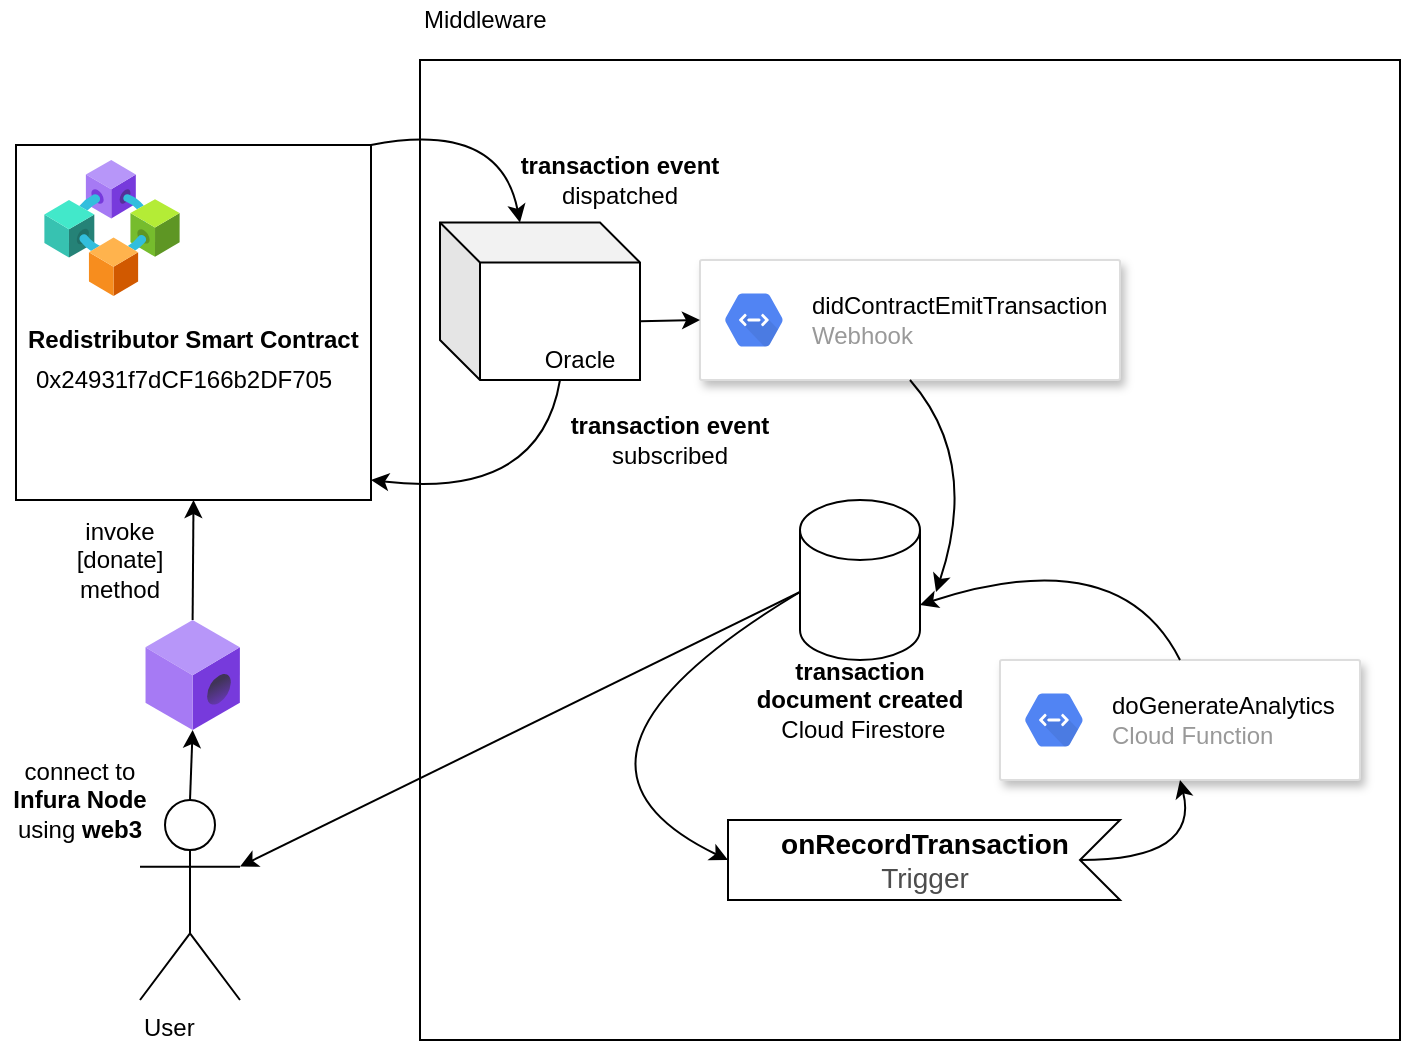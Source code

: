 <mxfile version="14.5.3" type="device"><diagram id="aK8kv8iuvQOiqIt5Z4Gs" name="Page-1"><mxGraphModel dx="1137" dy="685" grid="1" gridSize="10" guides="1" tooltips="1" connect="1" arrows="1" fold="1" page="1" pageScale="1" pageWidth="850" pageHeight="1100" math="0" shadow="0"><root><mxCell id="0"/><mxCell id="1" parent="0"/><mxCell id="9VQsJNrDwgzEsXlOuz4P-50" value="" style="whiteSpace=wrap;html=1;aspect=fixed;align=left;" vertex="1" parent="1"><mxGeometry x="240" y="70" width="490" height="490" as="geometry"/></mxCell><mxCell id="9VQsJNrDwgzEsXlOuz4P-3" value="" style="whiteSpace=wrap;html=1;aspect=fixed;" vertex="1" parent="1"><mxGeometry x="38" y="112.5" width="177.5" height="177.5" as="geometry"/></mxCell><mxCell id="9VQsJNrDwgzEsXlOuz4P-1" value="" style="shape=cylinder3;whiteSpace=wrap;html=1;boundedLbl=1;backgroundOutline=1;size=15;" vertex="1" parent="1"><mxGeometry x="430" y="290" width="60" height="80" as="geometry"/></mxCell><mxCell id="9VQsJNrDwgzEsXlOuz4P-4" value="Redistributor Smart Contract" style="text;html=1;strokeColor=none;fillColor=none;align=left;verticalAlign=middle;whiteSpace=wrap;rounded=0;fontStyle=1" vertex="1" parent="1"><mxGeometry x="41.75" y="200" width="228.25" height="20" as="geometry"/></mxCell><mxCell id="9VQsJNrDwgzEsXlOuz4P-5" value="0x24931f7dCF166b2DF705" style="text;html=1;strokeColor=none;fillColor=none;align=left;verticalAlign=middle;whiteSpace=wrap;rounded=0;" vertex="1" parent="1"><mxGeometry x="45.5" y="220" width="144.5" height="20" as="geometry"/></mxCell><mxCell id="9VQsJNrDwgzEsXlOuz4P-8" value="invoke [donate]&lt;br&gt;method" style="text;html=1;strokeColor=none;fillColor=none;align=center;verticalAlign=middle;whiteSpace=wrap;rounded=0;" vertex="1" parent="1"><mxGeometry x="60" y="310" width="60" height="20" as="geometry"/></mxCell><mxCell id="9VQsJNrDwgzEsXlOuz4P-10" value="User" style="shape=umlActor;verticalLabelPosition=bottom;verticalAlign=top;html=1;outlineConnect=0;align=left;" vertex="1" parent="1"><mxGeometry x="100" y="440" width="50" height="100" as="geometry"/></mxCell><mxCell id="9VQsJNrDwgzEsXlOuz4P-12" value="" style="endArrow=classic;html=1;exitX=0.5;exitY=0;exitDx=0;exitDy=0;exitPerimeter=0;entryX=0.5;entryY=1;entryDx=0;entryDy=0;" edge="1" parent="1" source="9VQsJNrDwgzEsXlOuz4P-2" target="9VQsJNrDwgzEsXlOuz4P-3"><mxGeometry width="50" height="50" relative="1" as="geometry"><mxPoint x="440" y="300" as="sourcePoint"/><mxPoint x="140" y="310" as="targetPoint"/></mxGeometry></mxCell><mxCell id="9VQsJNrDwgzEsXlOuz4P-15" value="" style="shape=cube;whiteSpace=wrap;html=1;boundedLbl=1;backgroundOutline=1;darkOpacity=0.05;darkOpacity2=0.1;align=left;" vertex="1" parent="1"><mxGeometry x="250" y="151.25" width="100" height="78.75" as="geometry"/></mxCell><mxCell id="9VQsJNrDwgzEsXlOuz4P-17" value="" style="endArrow=none;html=1;curved=1;entryX=0;entryY=0;entryDx=60;entryDy=78.75;entryPerimeter=0;startArrow=classic;startFill=1;endFill=0;" edge="1" parent="1" target="9VQsJNrDwgzEsXlOuz4P-15"><mxGeometry width="50" height="50" relative="1" as="geometry"><mxPoint x="215.5" y="280" as="sourcePoint"/><mxPoint x="265.5" y="230" as="targetPoint"/><Array as="points"><mxPoint x="300" y="290"/></Array></mxGeometry></mxCell><mxCell id="9VQsJNrDwgzEsXlOuz4P-18" value="" style="endArrow=classic;html=1;curved=1;entryX=0;entryY=0;entryDx=40;entryDy=0;entryPerimeter=0;exitX=1;exitY=0;exitDx=0;exitDy=0;" edge="1" parent="1" source="9VQsJNrDwgzEsXlOuz4P-3" target="9VQsJNrDwgzEsXlOuz4P-15"><mxGeometry width="50" height="50" relative="1" as="geometry"><mxPoint x="215.5" y="138.75" as="sourcePoint"/><mxPoint x="320" y="100" as="targetPoint"/><Array as="points"><mxPoint x="280" y="100"/></Array></mxGeometry></mxCell><mxCell id="9VQsJNrDwgzEsXlOuz4P-19" value="&lt;b&gt;transaction event&lt;/b&gt; dispatched" style="text;html=1;strokeColor=none;fillColor=none;align=center;verticalAlign=middle;whiteSpace=wrap;rounded=0;" vertex="1" parent="1"><mxGeometry x="280" y="120" width="120" height="20" as="geometry"/></mxCell><mxCell id="9VQsJNrDwgzEsXlOuz4P-22" value="Oracle" style="text;html=1;strokeColor=none;fillColor=none;align=center;verticalAlign=middle;whiteSpace=wrap;rounded=0;" vertex="1" parent="1"><mxGeometry x="300" y="210" width="40" height="20" as="geometry"/></mxCell><mxCell id="9VQsJNrDwgzEsXlOuz4P-27" value="" style="strokeColor=#dddddd;shadow=1;strokeWidth=1;rounded=1;absoluteArcSize=1;arcSize=2;align=left;" vertex="1" parent="1"><mxGeometry x="380" y="170" width="210" height="60" as="geometry"/></mxCell><mxCell id="9VQsJNrDwgzEsXlOuz4P-28" value="&lt;font color=&quot;#000000&quot;&gt;didContractEmitTransaction&lt;/font&gt;&lt;br&gt;Webhook" style="dashed=0;connectable=0;html=1;fillColor=#5184F3;strokeColor=none;shape=mxgraph.gcp2.hexIcon;prIcon=cloud_endpoints;part=1;labelPosition=right;verticalLabelPosition=middle;align=left;verticalAlign=middle;spacingLeft=5;fontColor=#999999;fontSize=12;" vertex="1" parent="9VQsJNrDwgzEsXlOuz4P-27"><mxGeometry y="0.5" width="44" height="39" relative="1" as="geometry"><mxPoint x="5" y="-19.5" as="offset"/></mxGeometry></mxCell><mxCell id="9VQsJNrDwgzEsXlOuz4P-29" value="" style="endArrow=classic;html=1;exitX=0;exitY=0;exitDx=100;exitDy=49.375;exitPerimeter=0;entryX=0;entryY=0.5;entryDx=0;entryDy=0;" edge="1" parent="1" source="9VQsJNrDwgzEsXlOuz4P-15" target="9VQsJNrDwgzEsXlOuz4P-27"><mxGeometry width="50" height="50" relative="1" as="geometry"><mxPoint x="440" y="290" as="sourcePoint"/><mxPoint x="490" y="240" as="targetPoint"/></mxGeometry></mxCell><mxCell id="9VQsJNrDwgzEsXlOuz4P-33" value="&lt;b&gt;transaction event&lt;/b&gt; subscribed" style="text;html=1;strokeColor=none;fillColor=none;align=center;verticalAlign=middle;whiteSpace=wrap;rounded=0;" vertex="1" parent="1"><mxGeometry x="305" y="250" width="120" height="20" as="geometry"/></mxCell><mxCell id="9VQsJNrDwgzEsXlOuz4P-34" value="&lt;b&gt;transaction document created&lt;br&gt;&lt;/b&gt;&amp;nbsp;Cloud Firestore" style="text;html=1;strokeColor=none;fillColor=none;align=center;verticalAlign=middle;whiteSpace=wrap;rounded=0;" vertex="1" parent="1"><mxGeometry x="400" y="380" width="120" height="20" as="geometry"/></mxCell><mxCell id="9VQsJNrDwgzEsXlOuz4P-35" value="" style="shape=image;html=1;verticalAlign=top;verticalLabelPosition=bottom;labelBackgroundColor=#ffffff;imageAspect=0;aspect=fixed;image=https://cdn4.iconfinder.com/data/icons/google-i-o-2016/512/google_firebase-2-128.png;align=left;" vertex="1" parent="1"><mxGeometry x="430" y="302" width="68" height="68" as="geometry"/></mxCell><mxCell id="9VQsJNrDwgzEsXlOuz4P-40" value="" style="endArrow=classic;html=1;exitX=0;exitY=0.5;exitDx=0;exitDy=0;entryX=1;entryY=0.333;entryDx=0;entryDy=0;entryPerimeter=0;" edge="1" parent="1" source="9VQsJNrDwgzEsXlOuz4P-35" target="9VQsJNrDwgzEsXlOuz4P-10"><mxGeometry width="50" height="50" relative="1" as="geometry"><mxPoint x="440" y="350" as="sourcePoint"/><mxPoint x="240" y="440" as="targetPoint"/></mxGeometry></mxCell><mxCell id="9VQsJNrDwgzEsXlOuz4P-43" value="&lt;b&gt;onRecordTransaction&lt;br&gt;&lt;/b&gt;&lt;font color=&quot;#4d4d4d&quot;&gt;Trigger&lt;/font&gt;" style="html=1;shape=mxgraph.infographic.ribbonSimple;notch1=20;notch2=0;align=center;verticalAlign=middle;fontSize=14;fontStyle=0;flipH=1;fillColor=#FFFFFF;" vertex="1" parent="1"><mxGeometry x="394" y="450" width="196" height="40" as="geometry"/></mxCell><mxCell id="9VQsJNrDwgzEsXlOuz4P-44" value="" style="strokeColor=#dddddd;shadow=1;strokeWidth=1;rounded=1;absoluteArcSize=1;arcSize=2;align=left;" vertex="1" parent="1"><mxGeometry x="530" y="370" width="180" height="60" as="geometry"/></mxCell><mxCell id="9VQsJNrDwgzEsXlOuz4P-45" value="&lt;font color=&quot;#000000&quot;&gt;doGenerateAnalytics&lt;/font&gt;&lt;br&gt;Cloud Function" style="dashed=0;connectable=0;html=1;fillColor=#5184F3;strokeColor=none;shape=mxgraph.gcp2.hexIcon;prIcon=cloud_endpoints;part=1;labelPosition=right;verticalLabelPosition=middle;align=left;verticalAlign=middle;spacingLeft=5;fontColor=#999999;fontSize=12;" vertex="1" parent="9VQsJNrDwgzEsXlOuz4P-44"><mxGeometry y="0.5" width="44" height="39" relative="1" as="geometry"><mxPoint x="5" y="-19.5" as="offset"/></mxGeometry></mxCell><mxCell id="9VQsJNrDwgzEsXlOuz4P-46" value="" style="endArrow=classic;html=1;curved=1;exitX=0;exitY=0.5;exitDx=0;exitDy=0;entryX=1;entryY=0.5;entryDx=0;entryDy=0;entryPerimeter=0;" edge="1" parent="1" source="9VQsJNrDwgzEsXlOuz4P-35" target="9VQsJNrDwgzEsXlOuz4P-43"><mxGeometry width="50" height="50" relative="1" as="geometry"><mxPoint x="370" y="500" as="sourcePoint"/><mxPoint x="420" y="450" as="targetPoint"/><Array as="points"><mxPoint x="290" y="420"/></Array></mxGeometry></mxCell><mxCell id="9VQsJNrDwgzEsXlOuz4P-47" value="" style="endArrow=classic;html=1;curved=1;exitX=0;exitY=0;exitDx=20;exitDy=20;exitPerimeter=0;entryX=0.5;entryY=1;entryDx=0;entryDy=0;" edge="1" parent="1" source="9VQsJNrDwgzEsXlOuz4P-43" target="9VQsJNrDwgzEsXlOuz4P-44"><mxGeometry width="50" height="50" relative="1" as="geometry"><mxPoint x="700" y="490" as="sourcePoint"/><mxPoint x="750" y="440" as="targetPoint"/><Array as="points"><mxPoint x="630" y="470"/></Array></mxGeometry></mxCell><mxCell id="9VQsJNrDwgzEsXlOuz4P-48" value="" style="endArrow=classic;html=1;curved=1;exitX=0.5;exitY=0;exitDx=0;exitDy=0;entryX=1;entryY=0;entryDx=0;entryDy=52.5;entryPerimeter=0;" edge="1" parent="1" source="9VQsJNrDwgzEsXlOuz4P-44" target="9VQsJNrDwgzEsXlOuz4P-1"><mxGeometry width="50" height="50" relative="1" as="geometry"><mxPoint x="480" y="610" as="sourcePoint"/><mxPoint x="530" y="560" as="targetPoint"/><Array as="points"><mxPoint x="590" y="310"/></Array></mxGeometry></mxCell><mxCell id="9VQsJNrDwgzEsXlOuz4P-49" value="" style="endArrow=classic;html=1;curved=1;exitX=0.5;exitY=1;exitDx=0;exitDy=0;entryX=1;entryY=0.5;entryDx=0;entryDy=0;" edge="1" parent="1" source="9VQsJNrDwgzEsXlOuz4P-27" target="9VQsJNrDwgzEsXlOuz4P-35"><mxGeometry width="50" height="50" relative="1" as="geometry"><mxPoint x="620" y="300" as="sourcePoint"/><mxPoint x="670" y="250" as="targetPoint"/><Array as="points"><mxPoint x="520" y="270"/></Array></mxGeometry></mxCell><mxCell id="9VQsJNrDwgzEsXlOuz4P-52" value="Middleware" style="text;html=1;strokeColor=none;fillColor=none;align=left;verticalAlign=middle;whiteSpace=wrap;rounded=0;" vertex="1" parent="1"><mxGeometry x="240" y="40" width="40" height="20" as="geometry"/></mxCell><mxCell id="9VQsJNrDwgzEsXlOuz4P-2" value="" style="aspect=fixed;html=1;points=[];align=center;image;fontSize=12;image=img/lib/azure2/blockchain/ABS_Member.svg;" vertex="1" parent="1"><mxGeometry x="102.62" y="350" width="47.38" height="55" as="geometry"/></mxCell><mxCell id="9VQsJNrDwgzEsXlOuz4P-54" value="" style="endArrow=classic;html=1;exitX=0.5;exitY=0;exitDx=0;exitDy=0;exitPerimeter=0;entryX=0.5;entryY=1;entryDx=0;entryDy=0;" edge="1" parent="1" source="9VQsJNrDwgzEsXlOuz4P-10" target="9VQsJNrDwgzEsXlOuz4P-2"><mxGeometry width="50" height="50" relative="1" as="geometry"><mxPoint x="126.75" y="400" as="sourcePoint"/><mxPoint x="126.75" y="290" as="targetPoint"/></mxGeometry></mxCell><mxCell id="9VQsJNrDwgzEsXlOuz4P-57" value="connect to&lt;br&gt;&lt;b&gt;Infura Node&lt;br&gt;&lt;/b&gt;using &lt;b&gt;web3&lt;/b&gt;" style="text;html=1;strokeColor=none;fillColor=none;align=center;verticalAlign=middle;whiteSpace=wrap;rounded=0;" vertex="1" parent="1"><mxGeometry x="30" y="430" width="80" height="20" as="geometry"/></mxCell><mxCell id="9VQsJNrDwgzEsXlOuz4P-61" value="" style="aspect=fixed;html=1;points=[];align=center;image;fontSize=12;image=img/lib/azure2/blockchain/Consortium.svg;" vertex="1" parent="1"><mxGeometry x="52" y="120" width="68" height="68" as="geometry"/></mxCell></root></mxGraphModel></diagram></mxfile>